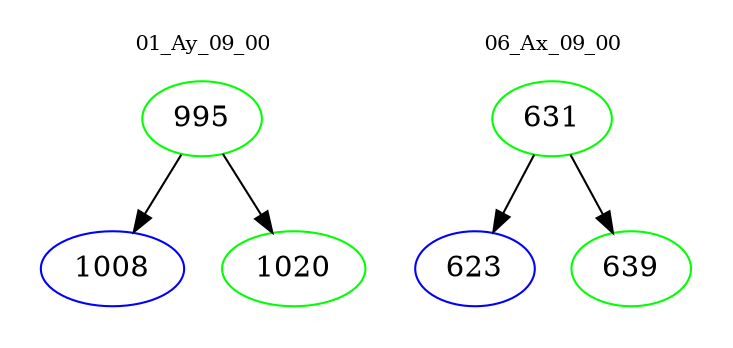 digraph{
subgraph cluster_0 {
color = white
label = "01_Ay_09_00";
fontsize=10;
T0_995 [label="995", color="green"]
T0_995 -> T0_1008 [color="black"]
T0_1008 [label="1008", color="blue"]
T0_995 -> T0_1020 [color="black"]
T0_1020 [label="1020", color="green"]
}
subgraph cluster_1 {
color = white
label = "06_Ax_09_00";
fontsize=10;
T1_631 [label="631", color="green"]
T1_631 -> T1_623 [color="black"]
T1_623 [label="623", color="blue"]
T1_631 -> T1_639 [color="black"]
T1_639 [label="639", color="green"]
}
}
